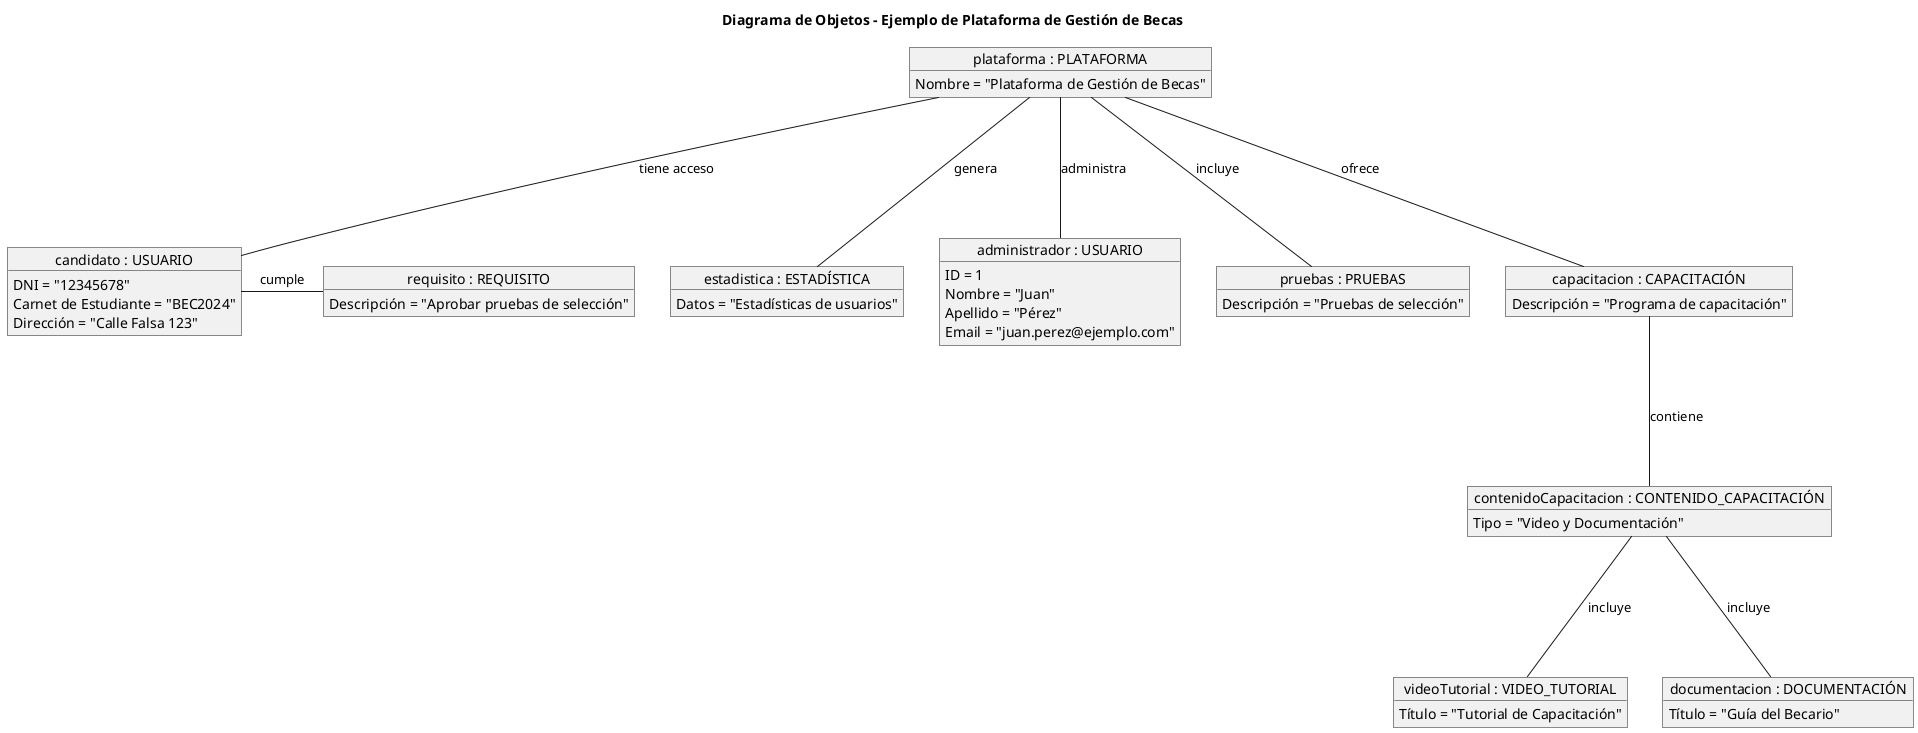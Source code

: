 @startuml Diagrama_de_Objetos_Beca
title Diagrama de Objetos - Ejemplo de Plataforma de Gestión de Becas

object "plataforma : PLATAFORMA" as plataforma {
  Nombre = "Plataforma de Gestión de Becas"
}

object "estadistica : ESTADÍSTICA" as estadistica {
  Datos = "Estadísticas de usuarios"
}

object "administrador : USUARIO" as administrador {
  ID = 1
  Nombre = "Juan"
  Apellido = "Pérez"
  Email = "juan.perez@ejemplo.com"
}

object "candidato : USUARIO" as candidato {
  DNI = "12345678"
  Carnet de Estudiante = "BEC2024"
  Dirección = "Calle Falsa 123"
}

object "pruebas : PRUEBAS" as pruebas {
  Descripción = "Pruebas de selección"
}

object "capacitacion : CAPACITACIÓN" as capacitacion {
  Descripción = "Programa de capacitación"
}

object "contenidoCapacitacion : CONTENIDO_CAPACITACIÓN" as contenidoCapacitacion {
  Tipo = "Video y Documentación"
}

object "videoTutorial : VIDEO_TUTORIAL" as videoTutorial {
  Título = "Tutorial de Capacitación"
}

object "documentacion : DOCUMENTACIÓN" as documentacion {
  Título = "Guía del Becario"
}

object "requisito : REQUISITO" as requisito {
  Descripción = "Aprobar pruebas de selección"
}

plataforma -d-- estadistica : "genera"
plataforma -d-- administrador : "administra"
plataforma -d-- candidato : "tiene acceso"

plataforma -d-- pruebas : "incluye"
plataforma -d-- capacitacion : "ofrece"

capacitacion -d-- contenidoCapacitacion : "contiene"
contenidoCapacitacion -d-- videoTutorial : "incluye"
contenidoCapacitacion -d-- documentacion : "incluye"

candidato -r-- requisito : "cumple"

@enduml
